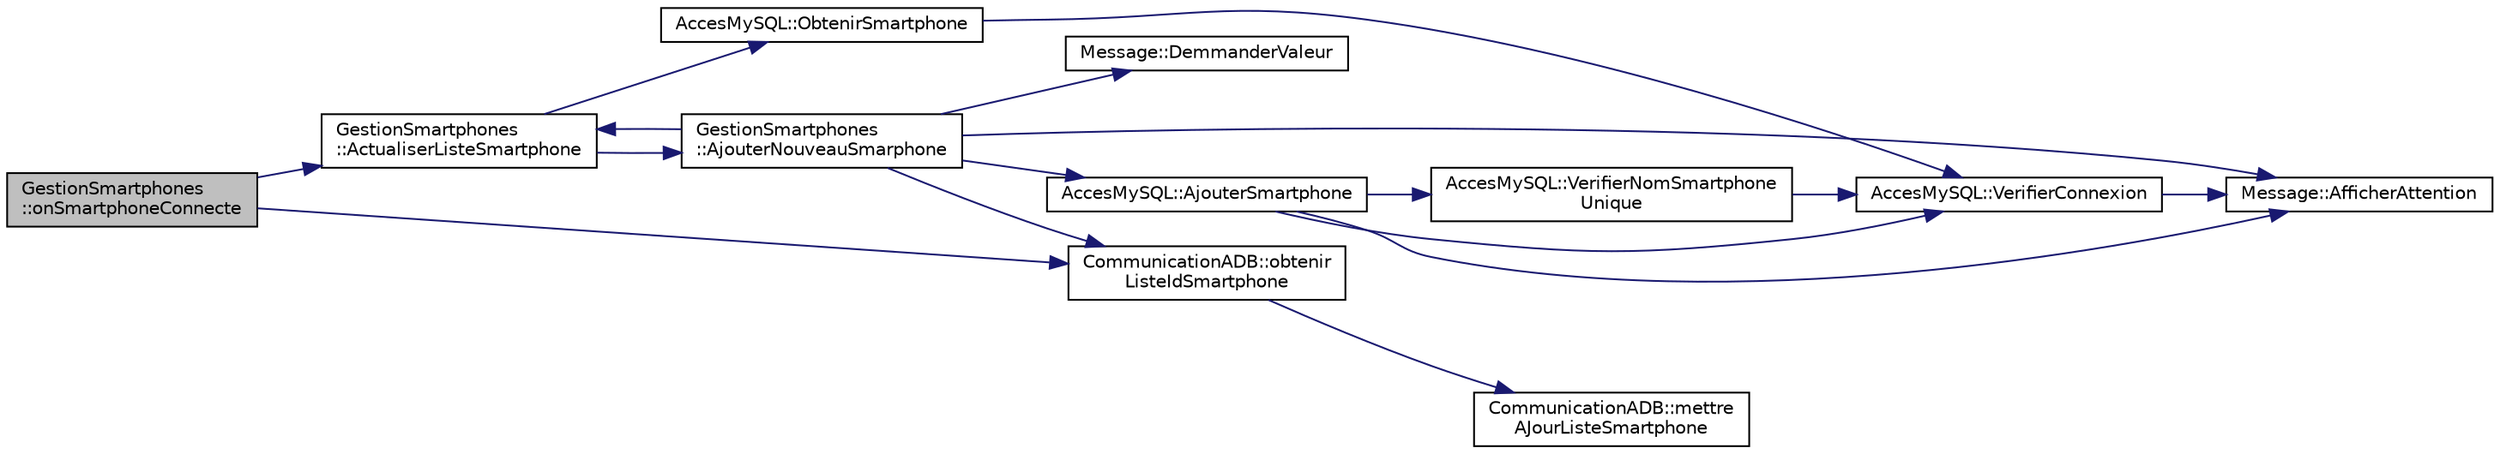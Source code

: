 digraph "GestionSmartphones::onSmartphoneConnecte"
{
 // LATEX_PDF_SIZE
  edge [fontname="Helvetica",fontsize="10",labelfontname="Helvetica",labelfontsize="10"];
  node [fontname="Helvetica",fontsize="10",shape=record];
  rankdir="LR";
  Node1 [label="GestionSmartphones\l::onSmartphoneConnecte",height=0.2,width=0.4,color="black", fillcolor="grey75", style="filled", fontcolor="black",tooltip=" "];
  Node1 -> Node2 [color="midnightblue",fontsize="10",style="solid"];
  Node2 [label="GestionSmartphones\l::ActualiserListeSmartphone",height=0.2,width=0.4,color="black", fillcolor="white", style="filled",URL="$class_gestion_smartphones.html#a325b10032ef763f91132e68de58b3448",tooltip=" "];
  Node2 -> Node3 [color="midnightblue",fontsize="10",style="solid"];
  Node3 [label="GestionSmartphones\l::AjouterNouveauSmarphone",height=0.2,width=0.4,color="black", fillcolor="white", style="filled",URL="$class_gestion_smartphones.html#abbd47ef5316c59a889100edcbcfa50ad",tooltip=" "];
  Node3 -> Node2 [color="midnightblue",fontsize="10",style="solid"];
  Node3 -> Node4 [color="midnightblue",fontsize="10",style="solid"];
  Node4 [label="Message::AfficherAttention",height=0.2,width=0.4,color="black", fillcolor="white", style="filled",URL="$class_message.html#ac86f47b97c03cd86df0f23a28ea8a0a9",tooltip="Message::AfficherAttention Permet d'afficher l'information passé en paramètre dans un popup avec une ..."];
  Node3 -> Node5 [color="midnightblue",fontsize="10",style="solid"];
  Node5 [label="AccesMySQL::AjouterSmartphone",height=0.2,width=0.4,color="black", fillcolor="white", style="filled",URL="$class_acces_my_s_q_l.html#acdded8da4d817333c98516e17d688597",tooltip=" "];
  Node5 -> Node4 [color="midnightblue",fontsize="10",style="solid"];
  Node5 -> Node6 [color="midnightblue",fontsize="10",style="solid"];
  Node6 [label="AccesMySQL::VerifierConnexion",height=0.2,width=0.4,color="black", fillcolor="white", style="filled",URL="$class_acces_my_s_q_l.html#ae2b42d87939b253b3cccb1a69b49cc51",tooltip=" "];
  Node6 -> Node4 [color="midnightblue",fontsize="10",style="solid"];
  Node5 -> Node7 [color="midnightblue",fontsize="10",style="solid"];
  Node7 [label="AccesMySQL::VerifierNomSmartphone\lUnique",height=0.2,width=0.4,color="black", fillcolor="white", style="filled",URL="$class_acces_my_s_q_l.html#a94a65efa0c6e39d2311569fb3568e6d3",tooltip=" "];
  Node7 -> Node6 [color="midnightblue",fontsize="10",style="solid"];
  Node3 -> Node8 [color="midnightblue",fontsize="10",style="solid"];
  Node8 [label="Message::DemmanderValeur",height=0.2,width=0.4,color="black", fillcolor="white", style="filled",URL="$class_message.html#a550c218a8d9e51ccb7c6871c195cc103",tooltip="Message::DemmanderValeur Permet de demmander une chaine de caractètre à l'utilisateur dans un popup."];
  Node3 -> Node9 [color="midnightblue",fontsize="10",style="solid"];
  Node9 [label="CommunicationADB::obtenir\lListeIdSmartphone",height=0.2,width=0.4,color="black", fillcolor="white", style="filled",URL="$class_communication_a_d_b.html#a046dcfe1c3608a52360e803cc7dc0b48",tooltip="CommunicationADB::obtenirListeSmartphone Cette méthode permet de retourner la liste des smartphones c..."];
  Node9 -> Node10 [color="midnightblue",fontsize="10",style="solid"];
  Node10 [label="CommunicationADB::mettre\lAJourListeSmartphone",height=0.2,width=0.4,color="black", fillcolor="white", style="filled",URL="$class_communication_a_d_b.html#a3d190ac7bc33016e8ea16efc00cb49df",tooltip="CommunicationADB::mettreAJourListeSmartphone Cette méthode permet de relancer la détection des smartp..."];
  Node2 -> Node11 [color="midnightblue",fontsize="10",style="solid"];
  Node11 [label="AccesMySQL::ObtenirSmartphone",height=0.2,width=0.4,color="black", fillcolor="white", style="filled",URL="$class_acces_my_s_q_l.html#ad4b88823becedeea836e2dbe30fa14e5",tooltip=" "];
  Node11 -> Node6 [color="midnightblue",fontsize="10",style="solid"];
  Node1 -> Node9 [color="midnightblue",fontsize="10",style="solid"];
}
